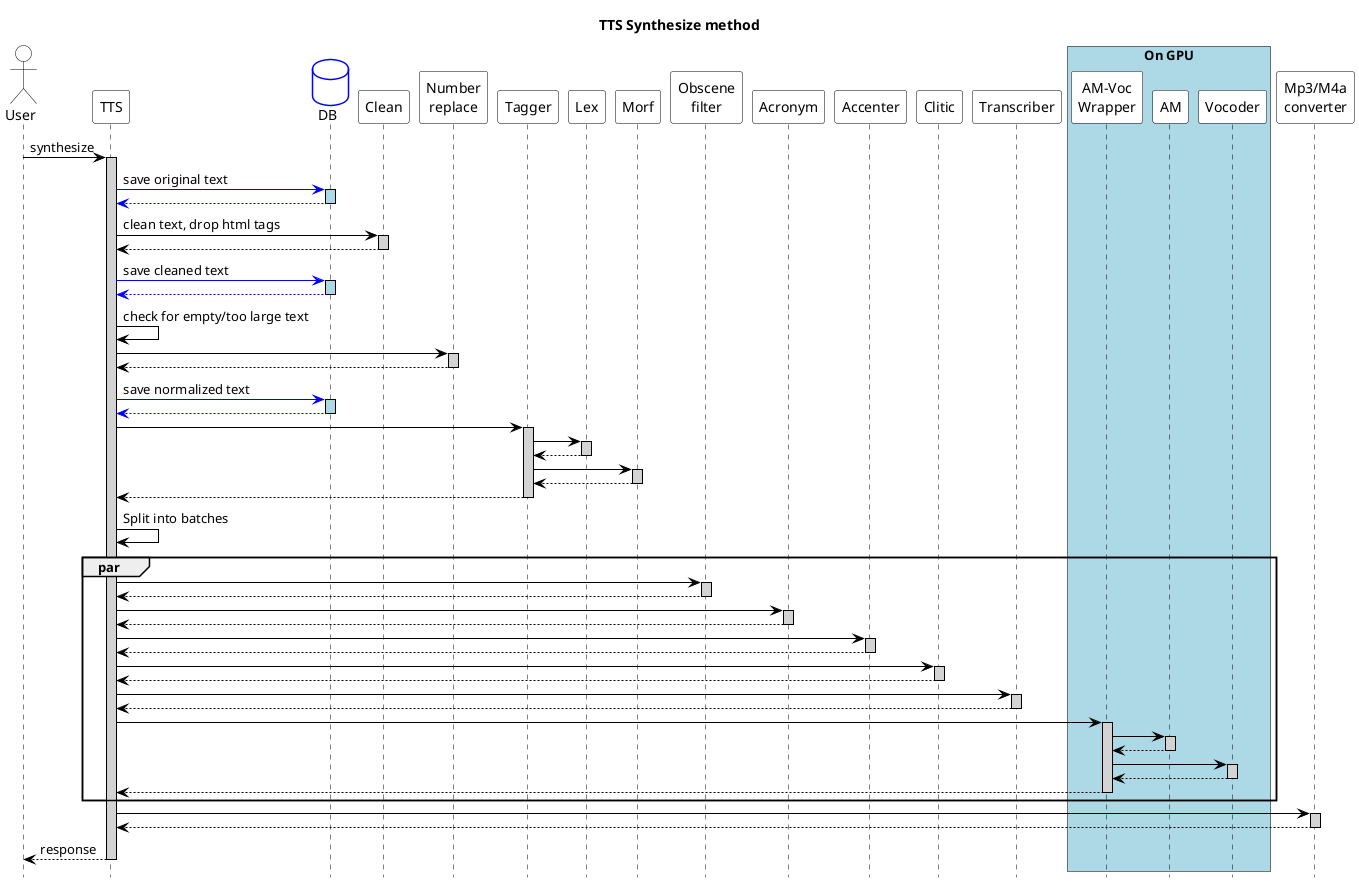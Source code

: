 @startuml TTS

skinparam sequence {
ParticipantBorderColor Black
ActorBorderColor Black

ParticipantBackgroundColor White
ActorBackgroundColor White

ArrowColor black
LifeLineBorderColor black
LifeLineBackgroundColor lightgray

BoxBorderColor black
}
skinparam databaseBackgroundColor White
skinparam dataBaseBorderColor Blue

hide footbox
title TTS Synthesize method

' skinparam handwritten true

actor User
participant "TTS" as tts
database "DB" as DB
participant "Clean" as Clean
participant "Number\nreplace" as num
participant "Tagger" as tagger
participant "Lex" as lex
participant "Morf" as morf
participant "Obscene\nfilter" as obscene
participant "Acronym" as acronym
participant "Accenter" as accenter
participant "Clitic" as clitic
participant "Transcriber" as transcriber

box "On GPU" #LightBlue
participant "AM-Voc\nWrapper" as amVoc
participant "AM" as am
participant "Vocoder" as vocoder
end box
participant "Mp3/M4a\nconverter" as converter

User -> tts: synthesize
activate tts

tts -[#blue]> DB: save original text
activate DB #lightblue
DB -[#blue]-> tts:
deactivate DB

tts -> Clean: clean text, drop html tags
activate Clean
Clean --> tts:
deactivate Clean

tts -[#blue]> DB: save cleaned text
activate DB #lightblue
DB -[#blue]-> tts:
deactivate DB

tts -> tts: check for empty/too large text

tts -> num: 
activate num
num --> tts:
deactivate num

tts -[#blue]> DB: save normalized text
activate DB #lightblue
DB -[#blue]-> tts:
deactivate DB

tts -> tagger: 
activate tagger
tagger -> lex: 
activate lex
lex --> tagger:
deactivate lex

tagger -> morf: 
activate morf
morf --> tagger:
deactivate morf

tagger --> tts:
deactivate tagger

tts -> tts: Split into batches

par

tts->obscene
activate obscene
obscene --> tts:
deactivate obscene

tts -> acronym: 
activate acronym
acronym --> tts:
deactivate acronym

tts -> accenter: 
activate accenter
accenter --> tts:
deactivate accenter

tts -> clitic: 
activate clitic
clitic --> tts:
deactivate clitic

tts -> transcriber: 
activate transcriber
transcriber --> tts:
deactivate transcriber

tts -> amVoc: 
activate amVoc

amVoc -> am: 
activate am
am --> amVoc:
deactivate am

amVoc -> vocoder: 
activate vocoder
vocoder --> amVoc:
deactivate vocoder
amVoc --> tts:
deactivate amVoc
end

tts -> converter: 
activate converter
converter --> tts:
deactivate converter


tts --> User: response
deactivate tts

@enduml